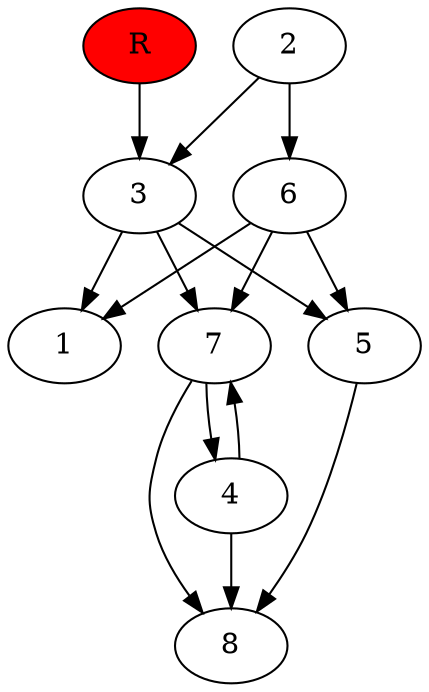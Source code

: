 digraph prb15899 {
	1
	2
	3
	4
	5
	6
	7
	8
	R [fillcolor="#ff0000" style=filled]
	2 -> 3
	2 -> 6
	3 -> 1
	3 -> 5
	3 -> 7
	4 -> 7
	4 -> 8
	5 -> 8
	6 -> 1
	6 -> 5
	6 -> 7
	7 -> 4
	7 -> 8
	R -> 3
}
